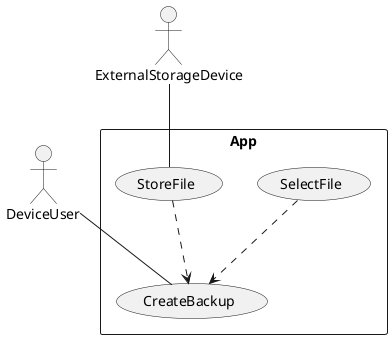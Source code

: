@startuml

actor DeviceUser as a1
actor ExternalStorageDevice as a2

rectangle App {
        usecase CreateBackup as u1
        usecase SelectFile as u2
        usecase StoreFile as u3
}

a1 -- u1
u2 ..> u1
u3 ..> u1
a2 -- u3
@enduml
